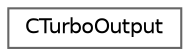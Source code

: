 digraph "Graphical Class Hierarchy"
{
 // LATEX_PDF_SIZE
  bgcolor="transparent";
  edge [fontname=Helvetica,fontsize=10,labelfontname=Helvetica,labelfontsize=10];
  node [fontname=Helvetica,fontsize=10,shape=box,height=0.2,width=0.4];
  rankdir="LR";
  Node0 [id="Node000000",label="CTurboOutput",height=0.2,width=0.4,color="grey40", fillcolor="white", style="filled",URL="$classCTurboOutput.html",tooltip="Class for handling the calculation of turboperformance variables across a blade, span and full machin..."];
}
